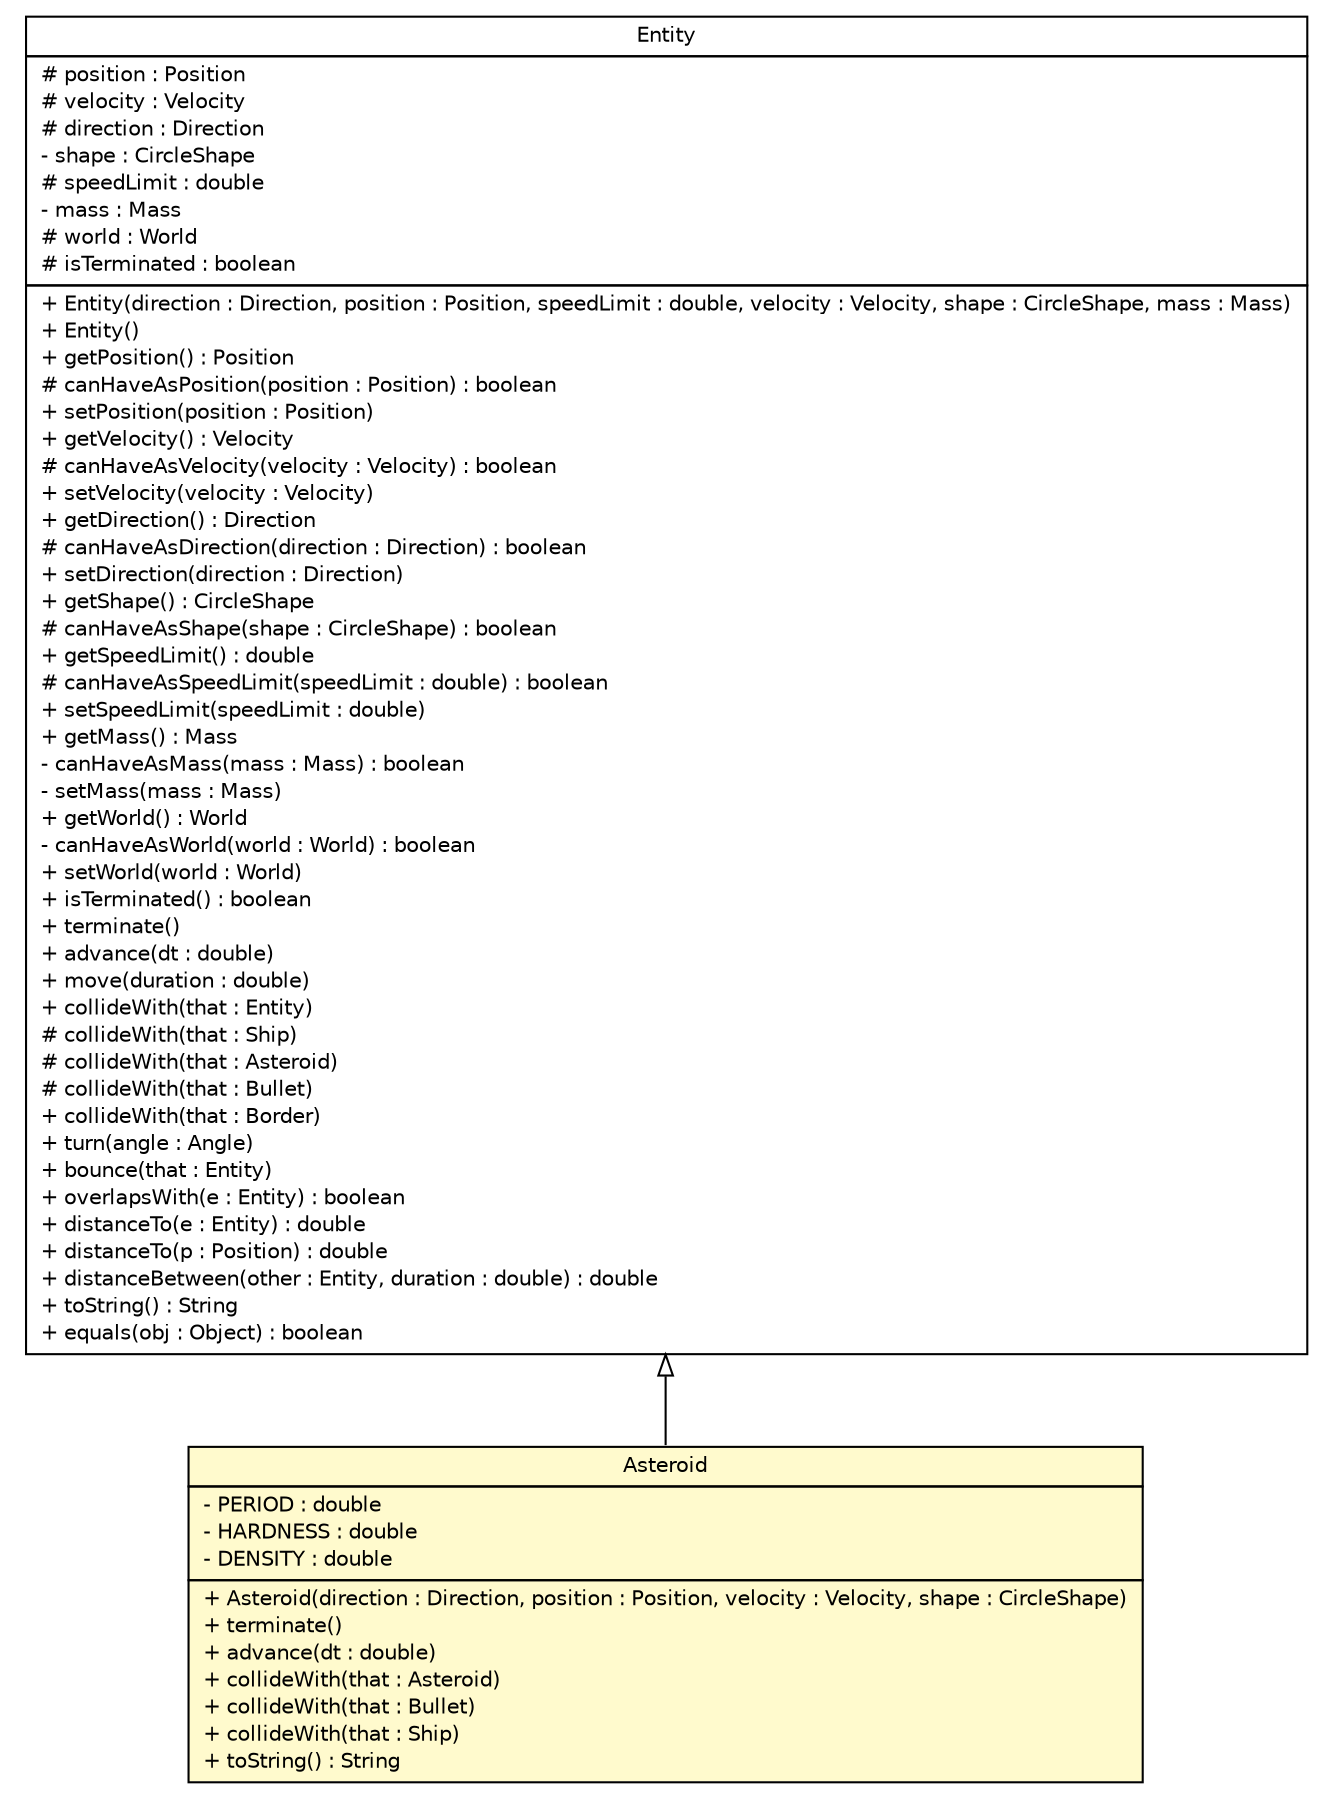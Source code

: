 #!/usr/local/bin/dot
#
# Class diagram 
# Generated by UMLGraph version R5_6 (http://www.umlgraph.org/)
#

digraph G {
	edge [fontname="Helvetica",fontsize=10,labelfontname="Helvetica",labelfontsize=10];
	node [fontname="Helvetica",fontsize=10,shape=plaintext];
	nodesep=0.25;
	ranksep=0.5;
	// world.entity.Asteroid
	c3505 [label=<<table title="world.entity.Asteroid" border="0" cellborder="1" cellspacing="0" cellpadding="2" port="p" bgcolor="lemonChiffon" href="./Asteroid.html">
		<tr><td><table border="0" cellspacing="0" cellpadding="1">
<tr><td align="center" balign="center"> Asteroid </td></tr>
		</table></td></tr>
		<tr><td><table border="0" cellspacing="0" cellpadding="1">
<tr><td align="left" balign="left"> - PERIOD : double </td></tr>
<tr><td align="left" balign="left"> - HARDNESS : double </td></tr>
<tr><td align="left" balign="left"> - DENSITY : double </td></tr>
		</table></td></tr>
		<tr><td><table border="0" cellspacing="0" cellpadding="1">
<tr><td align="left" balign="left"> + Asteroid(direction : Direction, position : Position, velocity : Velocity, shape : CircleShape) </td></tr>
<tr><td align="left" balign="left"> + terminate() </td></tr>
<tr><td align="left" balign="left"> + advance(dt : double) </td></tr>
<tr><td align="left" balign="left"> + collideWith(that : Asteroid) </td></tr>
<tr><td align="left" balign="left"> + collideWith(that : Bullet) </td></tr>
<tr><td align="left" balign="left"> + collideWith(that : Ship) </td></tr>
<tr><td align="left" balign="left"> + toString() : String </td></tr>
		</table></td></tr>
		</table>>, URL="./Asteroid.html", fontname="Helvetica", fontcolor="black", fontsize=10.0];
	// world.entity.Entity
	c3506 [label=<<table title="world.entity.Entity" border="0" cellborder="1" cellspacing="0" cellpadding="2" port="p" href="./Entity.html">
		<tr><td><table border="0" cellspacing="0" cellpadding="1">
<tr><td align="center" balign="center"> Entity </td></tr>
		</table></td></tr>
		<tr><td><table border="0" cellspacing="0" cellpadding="1">
<tr><td align="left" balign="left"> # position : Position </td></tr>
<tr><td align="left" balign="left"> # velocity : Velocity </td></tr>
<tr><td align="left" balign="left"> # direction : Direction </td></tr>
<tr><td align="left" balign="left"> - shape : CircleShape </td></tr>
<tr><td align="left" balign="left"> # speedLimit : double </td></tr>
<tr><td align="left" balign="left"> - mass : Mass </td></tr>
<tr><td align="left" balign="left"> # world : World </td></tr>
<tr><td align="left" balign="left"> # isTerminated : boolean </td></tr>
		</table></td></tr>
		<tr><td><table border="0" cellspacing="0" cellpadding="1">
<tr><td align="left" balign="left"> + Entity(direction : Direction, position : Position, speedLimit : double, velocity : Velocity, shape : CircleShape, mass : Mass) </td></tr>
<tr><td align="left" balign="left"> + Entity() </td></tr>
<tr><td align="left" balign="left"> + getPosition() : Position </td></tr>
<tr><td align="left" balign="left"> # canHaveAsPosition(position : Position) : boolean </td></tr>
<tr><td align="left" balign="left"> + setPosition(position : Position) </td></tr>
<tr><td align="left" balign="left"> + getVelocity() : Velocity </td></tr>
<tr><td align="left" balign="left"> # canHaveAsVelocity(velocity : Velocity) : boolean </td></tr>
<tr><td align="left" balign="left"> + setVelocity(velocity : Velocity) </td></tr>
<tr><td align="left" balign="left"> + getDirection() : Direction </td></tr>
<tr><td align="left" balign="left"> # canHaveAsDirection(direction : Direction) : boolean </td></tr>
<tr><td align="left" balign="left"> + setDirection(direction : Direction) </td></tr>
<tr><td align="left" balign="left"> + getShape() : CircleShape </td></tr>
<tr><td align="left" balign="left"> # canHaveAsShape(shape : CircleShape) : boolean </td></tr>
<tr><td align="left" balign="left"> + getSpeedLimit() : double </td></tr>
<tr><td align="left" balign="left"> # canHaveAsSpeedLimit(speedLimit : double) : boolean </td></tr>
<tr><td align="left" balign="left"> + setSpeedLimit(speedLimit : double) </td></tr>
<tr><td align="left" balign="left"> + getMass() : Mass </td></tr>
<tr><td align="left" balign="left"> - canHaveAsMass(mass : Mass) : boolean </td></tr>
<tr><td align="left" balign="left"> - setMass(mass : Mass) </td></tr>
<tr><td align="left" balign="left"> + getWorld() : World </td></tr>
<tr><td align="left" balign="left"> - canHaveAsWorld(world : World) : boolean </td></tr>
<tr><td align="left" balign="left"> + setWorld(world : World) </td></tr>
<tr><td align="left" balign="left"> + isTerminated() : boolean </td></tr>
<tr><td align="left" balign="left"> + terminate() </td></tr>
<tr><td align="left" balign="left"> + advance(dt : double) </td></tr>
<tr><td align="left" balign="left"> + move(duration : double) </td></tr>
<tr><td align="left" balign="left"> + collideWith(that : Entity) </td></tr>
<tr><td align="left" balign="left"> # collideWith(that : Ship) </td></tr>
<tr><td align="left" balign="left"> # collideWith(that : Asteroid) </td></tr>
<tr><td align="left" balign="left"> # collideWith(that : Bullet) </td></tr>
<tr><td align="left" balign="left"> + collideWith(that : Border) </td></tr>
<tr><td align="left" balign="left"> + turn(angle : Angle) </td></tr>
<tr><td align="left" balign="left"> + bounce(that : Entity) </td></tr>
<tr><td align="left" balign="left"> + overlapsWith(e : Entity) : boolean </td></tr>
<tr><td align="left" balign="left"> + distanceTo(e : Entity) : double </td></tr>
<tr><td align="left" balign="left"> + distanceTo(p : Position) : double </td></tr>
<tr><td align="left" balign="left"> + distanceBetween(other : Entity, duration : double) : double </td></tr>
<tr><td align="left" balign="left"> + toString() : String </td></tr>
<tr><td align="left" balign="left"> + equals(obj : Object) : boolean </td></tr>
		</table></td></tr>
		</table>>, URL="./Entity.html", fontname="Helvetica", fontcolor="black", fontsize=10.0];
	//world.entity.Asteroid extends world.entity.Entity
	c3506:p -> c3505:p [dir=back,arrowtail=empty];
}

